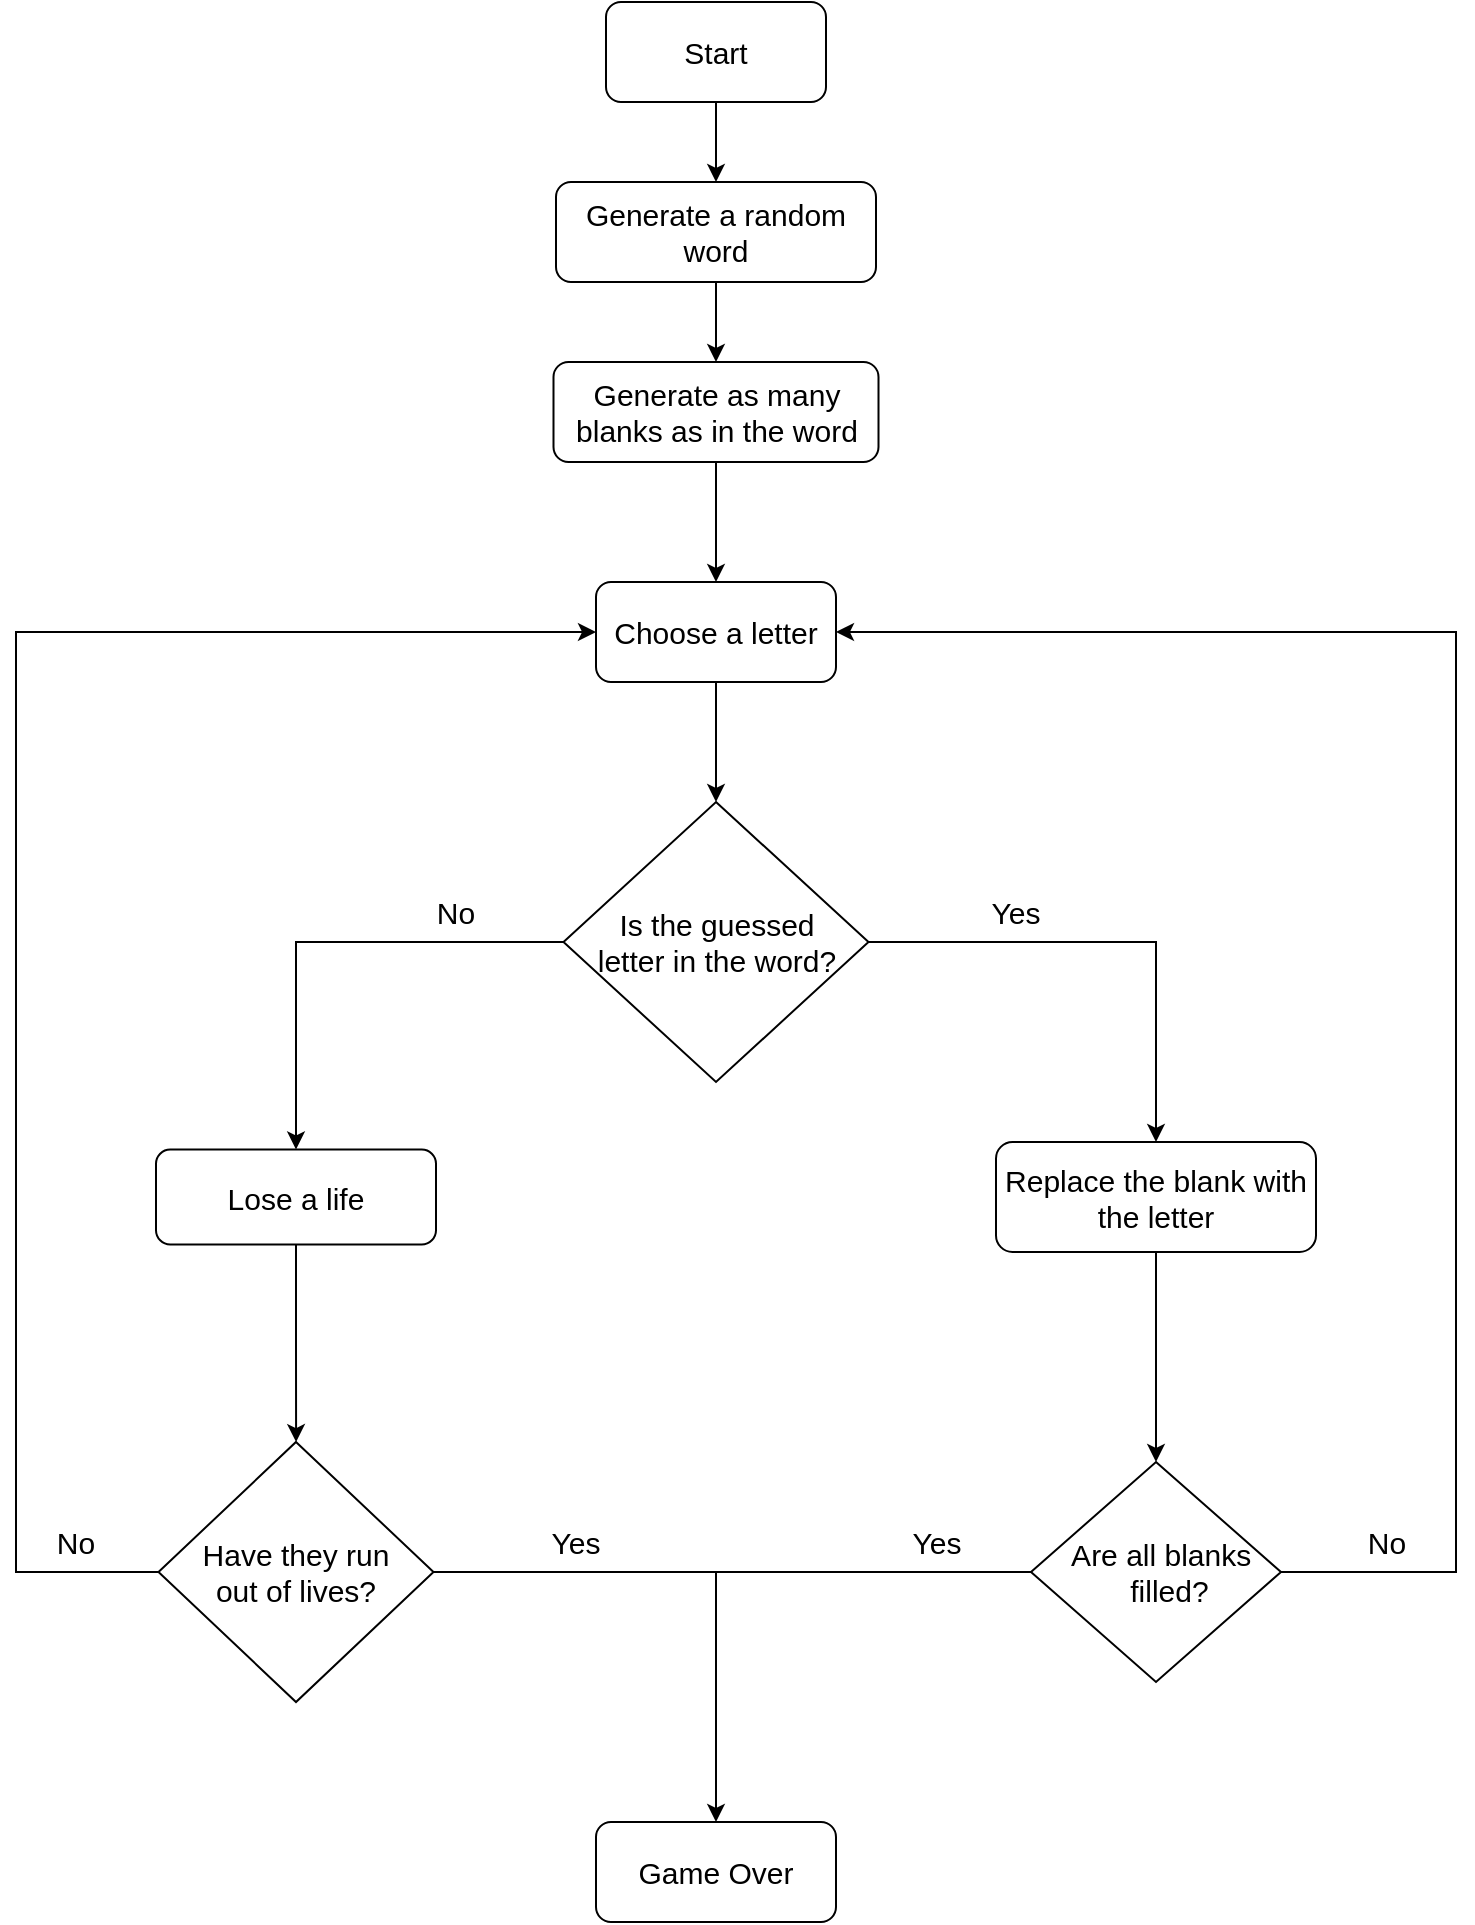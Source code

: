 <mxfile version="16.5.1" type="device"><diagram id="_htomClU_Tlo4fPzOXuy" name="Page-1"><mxGraphModel dx="2437" dy="2122" grid="1" gridSize="10" guides="1" tooltips="1" connect="1" arrows="1" fold="1" page="1" pageScale="1" pageWidth="850" pageHeight="1100" math="0" shadow="0"><root><mxCell id="0"/><mxCell id="1" parent="0"/><mxCell id="ZNI15W7ct64CJSXXo21n-16" style="edgeStyle=orthogonalEdgeStyle;rounded=0;orthogonalLoop=1;jettySize=auto;html=1;exitX=0.5;exitY=1;exitDx=0;exitDy=0;fontSize=15;" edge="1" parent="1" source="ZNI15W7ct64CJSXXo21n-1" target="ZNI15W7ct64CJSXXo21n-17"><mxGeometry relative="1" as="geometry"><mxPoint x="270" y="10" as="targetPoint"/></mxGeometry></mxCell><mxCell id="ZNI15W7ct64CJSXXo21n-1" value="&lt;font style=&quot;font-size: 15px&quot;&gt;Start&lt;/font&gt;" style="rounded=1;whiteSpace=wrap;html=1;" vertex="1" parent="1"><mxGeometry x="215" y="-110" width="110" height="50" as="geometry"/></mxCell><mxCell id="ZNI15W7ct64CJSXXo21n-6" value="" style="edgeStyle=orthogonalEdgeStyle;rounded=0;orthogonalLoop=1;jettySize=auto;html=1;fontSize=15;exitX=0.5;exitY=1;exitDx=0;exitDy=0;entryX=0.5;entryY=0;entryDx=0;entryDy=0;" edge="1" parent="1" source="ZNI15W7ct64CJSXXo21n-2" target="ZNI15W7ct64CJSXXo21n-7"><mxGeometry relative="1" as="geometry"><mxPoint x="410" y="205" as="targetPoint"/></mxGeometry></mxCell><mxCell id="ZNI15W7ct64CJSXXo21n-2" value="Choose a letter" style="rounded=1;whiteSpace=wrap;html=1;fontSize=15;" vertex="1" parent="1"><mxGeometry x="210" y="180" width="120" height="50" as="geometry"/></mxCell><mxCell id="ZNI15W7ct64CJSXXo21n-13" style="edgeStyle=orthogonalEdgeStyle;rounded=0;orthogonalLoop=1;jettySize=auto;html=1;entryX=0;entryY=0.5;entryDx=0;entryDy=0;fontSize=15;exitX=0;exitY=0.5;exitDx=0;exitDy=0;" edge="1" parent="1" source="ZNI15W7ct64CJSXXo21n-24" target="ZNI15W7ct64CJSXXo21n-2"><mxGeometry relative="1" as="geometry"><mxPoint x="-10" y="570" as="sourcePoint"/><Array as="points"><mxPoint x="-80" y="675"/><mxPoint x="-80" y="205"/></Array></mxGeometry></mxCell><mxCell id="ZNI15W7ct64CJSXXo21n-25" value="" style="edgeStyle=orthogonalEdgeStyle;rounded=0;orthogonalLoop=1;jettySize=auto;html=1;fontSize=15;" edge="1" parent="1" source="ZNI15W7ct64CJSXXo21n-3" target="ZNI15W7ct64CJSXXo21n-24"><mxGeometry relative="1" as="geometry"/></mxCell><mxCell id="ZNI15W7ct64CJSXXo21n-3" value="Lose a life" style="rounded=1;whiteSpace=wrap;html=1;fontSize=15;" vertex="1" parent="1"><mxGeometry x="-10" y="463.75" width="140" height="47.5" as="geometry"/></mxCell><mxCell id="ZNI15W7ct64CJSXXo21n-4" value="" style="endArrow=classic;html=1;rounded=0;fontSize=15;entryX=0.5;entryY=0;entryDx=0;entryDy=0;startArrow=none;" edge="1" parent="1" source="ZNI15W7ct64CJSXXo21n-20" target="ZNI15W7ct64CJSXXo21n-2"><mxGeometry width="50" height="50" relative="1" as="geometry"><mxPoint x="270" y="100" as="sourcePoint"/><mxPoint x="290" y="110" as="targetPoint"/></mxGeometry></mxCell><mxCell id="ZNI15W7ct64CJSXXo21n-9" value="" style="edgeStyle=orthogonalEdgeStyle;rounded=0;orthogonalLoop=1;jettySize=auto;html=1;fontSize=15;" edge="1" parent="1" source="ZNI15W7ct64CJSXXo21n-7" target="ZNI15W7ct64CJSXXo21n-8"><mxGeometry relative="1" as="geometry"/></mxCell><mxCell id="ZNI15W7ct64CJSXXo21n-11" style="edgeStyle=orthogonalEdgeStyle;rounded=0;orthogonalLoop=1;jettySize=auto;html=1;entryX=0.5;entryY=0;entryDx=0;entryDy=0;fontSize=15;" edge="1" parent="1" source="ZNI15W7ct64CJSXXo21n-7" target="ZNI15W7ct64CJSXXo21n-3"><mxGeometry relative="1" as="geometry"><Array as="points"><mxPoint x="60" y="360"/></Array></mxGeometry></mxCell><mxCell id="ZNI15W7ct64CJSXXo21n-7" value="Is the guessed &lt;br&gt;letter in the word?" style="rhombus;whiteSpace=wrap;html=1;fontSize=15;" vertex="1" parent="1"><mxGeometry x="193.75" y="290" width="152.5" height="140" as="geometry"/></mxCell><mxCell id="ZNI15W7ct64CJSXXo21n-14" style="edgeStyle=orthogonalEdgeStyle;rounded=0;orthogonalLoop=1;jettySize=auto;html=1;entryX=1;entryY=0.5;entryDx=0;entryDy=0;fontSize=15;exitX=1;exitY=0.5;exitDx=0;exitDy=0;" edge="1" parent="1" source="ZNI15W7ct64CJSXXo21n-33" target="ZNI15W7ct64CJSXXo21n-2"><mxGeometry relative="1" as="geometry"><Array as="points"><mxPoint x="640" y="675"/><mxPoint x="640" y="205"/></Array></mxGeometry></mxCell><mxCell id="ZNI15W7ct64CJSXXo21n-34" value="" style="edgeStyle=orthogonalEdgeStyle;rounded=0;orthogonalLoop=1;jettySize=auto;html=1;fontSize=15;" edge="1" parent="1" source="ZNI15W7ct64CJSXXo21n-8" target="ZNI15W7ct64CJSXXo21n-33"><mxGeometry relative="1" as="geometry"/></mxCell><mxCell id="ZNI15W7ct64CJSXXo21n-8" value="Replace the blank with the letter" style="rounded=1;whiteSpace=wrap;html=1;fontSize=15;" vertex="1" parent="1"><mxGeometry x="410" y="460" width="160" height="55" as="geometry"/></mxCell><mxCell id="ZNI15W7ct64CJSXXo21n-10" value="Yes" style="text;html=1;strokeColor=none;fillColor=none;align=center;verticalAlign=middle;whiteSpace=wrap;rounded=0;fontSize=15;" vertex="1" parent="1"><mxGeometry x="390" y="330" width="60" height="30" as="geometry"/></mxCell><mxCell id="ZNI15W7ct64CJSXXo21n-12" value="No" style="text;html=1;strokeColor=none;fillColor=none;align=center;verticalAlign=middle;whiteSpace=wrap;rounded=0;fontSize=15;" vertex="1" parent="1"><mxGeometry x="110" y="330" width="60" height="30" as="geometry"/></mxCell><mxCell id="ZNI15W7ct64CJSXXo21n-22" style="edgeStyle=orthogonalEdgeStyle;rounded=0;orthogonalLoop=1;jettySize=auto;html=1;exitX=0.5;exitY=1;exitDx=0;exitDy=0;entryX=0.5;entryY=0;entryDx=0;entryDy=0;fontSize=15;" edge="1" parent="1" source="ZNI15W7ct64CJSXXo21n-17" target="ZNI15W7ct64CJSXXo21n-20"><mxGeometry relative="1" as="geometry"/></mxCell><mxCell id="ZNI15W7ct64CJSXXo21n-17" value="Generate a random word" style="rounded=1;whiteSpace=wrap;html=1;fontSize=15;" vertex="1" parent="1"><mxGeometry x="190" y="-20" width="160" height="50" as="geometry"/></mxCell><mxCell id="ZNI15W7ct64CJSXXo21n-20" value="Generate as many blanks as in the word" style="rounded=1;whiteSpace=wrap;html=1;fontSize=15;" vertex="1" parent="1"><mxGeometry x="188.75" y="70" width="162.5" height="50" as="geometry"/></mxCell><mxCell id="ZNI15W7ct64CJSXXo21n-27" value="" style="edgeStyle=orthogonalEdgeStyle;rounded=0;orthogonalLoop=1;jettySize=auto;html=1;fontSize=15;" edge="1" parent="1" source="ZNI15W7ct64CJSXXo21n-24" target="ZNI15W7ct64CJSXXo21n-26"><mxGeometry relative="1" as="geometry"><Array as="points"><mxPoint x="270" y="675"/></Array></mxGeometry></mxCell><mxCell id="ZNI15W7ct64CJSXXo21n-24" value="Have they run &lt;br&gt;out of lives?" style="rhombus;whiteSpace=wrap;html=1;fontSize=15;rounded=0;" vertex="1" parent="1"><mxGeometry x="-8.75" y="610" width="137.5" height="130" as="geometry"/></mxCell><mxCell id="ZNI15W7ct64CJSXXo21n-26" value="Game Over" style="whiteSpace=wrap;html=1;fontSize=15;rounded=1;" vertex="1" parent="1"><mxGeometry x="210" y="800" width="120" height="50" as="geometry"/></mxCell><mxCell id="ZNI15W7ct64CJSXXo21n-29" value="No" style="text;html=1;strokeColor=none;fillColor=none;align=center;verticalAlign=middle;whiteSpace=wrap;rounded=0;fontSize=15;" vertex="1" parent="1"><mxGeometry x="-80" y="645" width="60" height="30" as="geometry"/></mxCell><mxCell id="ZNI15W7ct64CJSXXo21n-30" value="Yes" style="text;html=1;strokeColor=none;fillColor=none;align=center;verticalAlign=middle;whiteSpace=wrap;rounded=0;fontSize=15;" vertex="1" parent="1"><mxGeometry x="170" y="645" width="60" height="30" as="geometry"/></mxCell><mxCell id="ZNI15W7ct64CJSXXo21n-33" value="&amp;nbsp;Are all blanks&lt;br&gt;&amp;nbsp; &amp;nbsp;filled?" style="rhombus;whiteSpace=wrap;html=1;fontSize=15;rounded=0;" vertex="1" parent="1"><mxGeometry x="427.5" y="620" width="125" height="110" as="geometry"/></mxCell><mxCell id="ZNI15W7ct64CJSXXo21n-36" value="" style="endArrow=none;html=1;rounded=0;fontSize=15;endSize=0;strokeWidth=1;entryX=0;entryY=0.5;entryDx=0;entryDy=0;" edge="1" parent="1" target="ZNI15W7ct64CJSXXo21n-33"><mxGeometry width="50" height="50" relative="1" as="geometry"><mxPoint x="270" y="675" as="sourcePoint"/><mxPoint x="320" y="630" as="targetPoint"/></mxGeometry></mxCell><mxCell id="ZNI15W7ct64CJSXXo21n-38" value="Yes" style="text;html=1;align=center;verticalAlign=middle;resizable=0;points=[];autosize=1;strokeColor=none;fillColor=none;fontSize=15;" vertex="1" parent="1"><mxGeometry x="360" y="650" width="40" height="20" as="geometry"/></mxCell><mxCell id="ZNI15W7ct64CJSXXo21n-39" value="No" style="text;html=1;align=center;verticalAlign=middle;resizable=0;points=[];autosize=1;strokeColor=none;fillColor=none;fontSize=15;" vertex="1" parent="1"><mxGeometry x="590" y="650" width="30" height="20" as="geometry"/></mxCell></root></mxGraphModel></diagram></mxfile>